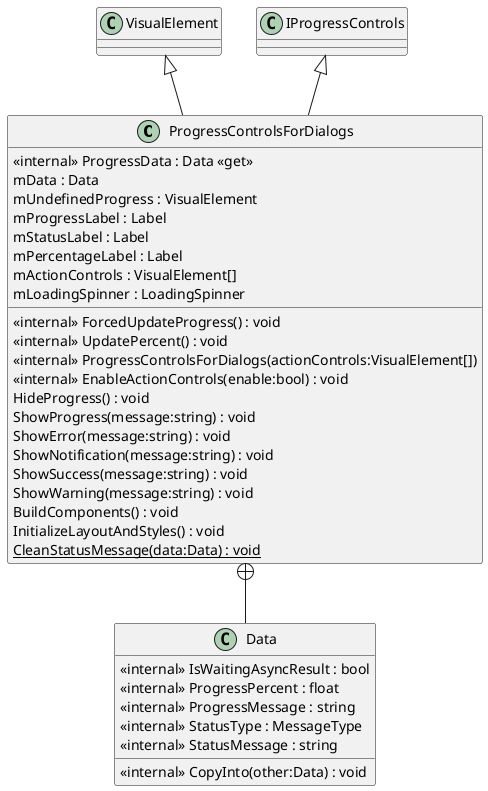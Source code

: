 @startuml
class ProgressControlsForDialogs {
    <<internal>> ProgressData : Data <<get>>
    <<internal>> ForcedUpdateProgress() : void
    <<internal>> UpdatePercent() : void
    <<internal>> ProgressControlsForDialogs(actionControls:VisualElement[])
    <<internal>> EnableActionControls(enable:bool) : void
    HideProgress() : void
    ShowProgress(message:string) : void
    ShowError(message:string) : void
    ShowNotification(message:string) : void
    ShowSuccess(message:string) : void
    ShowWarning(message:string) : void
    BuildComponents() : void
    InitializeLayoutAndStyles() : void
    {static} CleanStatusMessage(data:Data) : void
    mData : Data
    mUndefinedProgress : VisualElement
    mProgressLabel : Label
    mStatusLabel : Label
    mPercentageLabel : Label
    mActionControls : VisualElement[]
    mLoadingSpinner : LoadingSpinner
}
class Data {
    <<internal>> IsWaitingAsyncResult : bool
    <<internal>> ProgressPercent : float
    <<internal>> ProgressMessage : string
    <<internal>> StatusType : MessageType
    <<internal>> StatusMessage : string
    <<internal>> CopyInto(other:Data) : void
}
VisualElement <|-- ProgressControlsForDialogs
IProgressControls <|-- ProgressControlsForDialogs
ProgressControlsForDialogs +-- Data
@enduml
